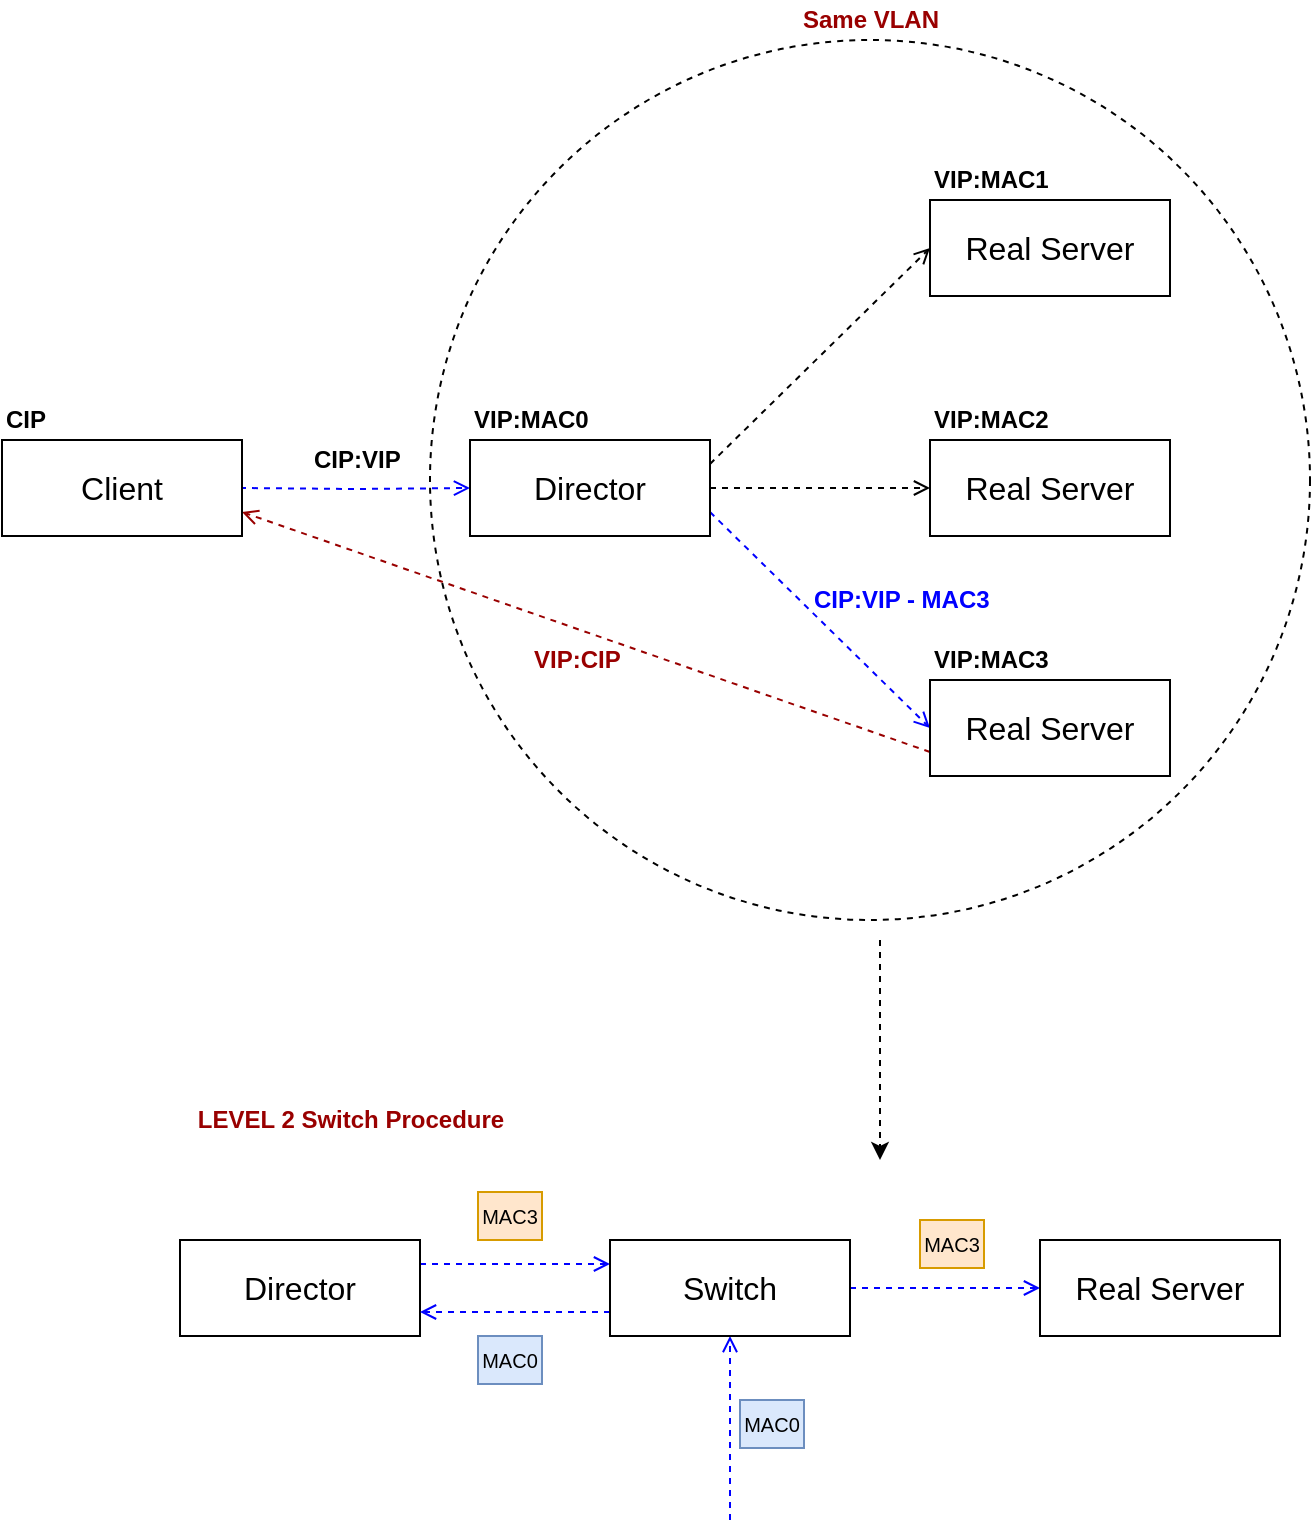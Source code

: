 <mxfile version="12.9.3" type="device" pages="3"><diagram id="Kjecu3GusWb0qDJGCROz" name="dr"><mxGraphModel dx="946" dy="725" grid="1" gridSize="10" guides="1" tooltips="1" connect="1" arrows="1" fold="1" page="1" pageScale="1" pageWidth="850" pageHeight="1100" math="0" shadow="0"><root><mxCell id="0"/><mxCell id="1" parent="0"/><mxCell id="YvLNnMdYkZcn_CE0Vqp_-21" value="" style="ellipse;whiteSpace=wrap;html=1;aspect=fixed;fillColor=none;fontSize=12;fontColor=#0000FF;align=left;dashed=1;" vertex="1" parent="1"><mxGeometry x="275" y="120" width="440" height="440" as="geometry"/></mxCell><mxCell id="YvLNnMdYkZcn_CE0Vqp_-6" style="edgeStyle=orthogonalEdgeStyle;rounded=0;orthogonalLoop=1;jettySize=auto;html=1;fontSize=16;endArrow=open;endFill=0;strokeColor=#0000FF;dashed=1;" edge="1" parent="1" target="YvLNnMdYkZcn_CE0Vqp_-2"><mxGeometry relative="1" as="geometry"><mxPoint x="180" y="344" as="sourcePoint"/></mxGeometry></mxCell><mxCell id="YvLNnMdYkZcn_CE0Vqp_-7" style="edgeStyle=orthogonalEdgeStyle;rounded=0;orthogonalLoop=1;jettySize=auto;html=1;exitX=1;exitY=0.5;exitDx=0;exitDy=0;entryX=0;entryY=0.5;entryDx=0;entryDy=0;endArrow=open;endFill=0;fontSize=16;dashed=1;" edge="1" parent="1" source="YvLNnMdYkZcn_CE0Vqp_-2" target="YvLNnMdYkZcn_CE0Vqp_-3"><mxGeometry relative="1" as="geometry"/></mxCell><mxCell id="YvLNnMdYkZcn_CE0Vqp_-8" style="rounded=0;orthogonalLoop=1;jettySize=auto;html=1;exitX=1;exitY=0.25;exitDx=0;exitDy=0;entryX=0;entryY=0.5;entryDx=0;entryDy=0;endArrow=open;endFill=0;fontSize=16;dashed=1;" edge="1" parent="1" source="YvLNnMdYkZcn_CE0Vqp_-2" target="YvLNnMdYkZcn_CE0Vqp_-5"><mxGeometry relative="1" as="geometry"/></mxCell><mxCell id="YvLNnMdYkZcn_CE0Vqp_-9" style="rounded=0;orthogonalLoop=1;jettySize=auto;html=1;exitX=1;exitY=0.75;exitDx=0;exitDy=0;entryX=0;entryY=0.5;entryDx=0;entryDy=0;endArrow=open;endFill=0;fontSize=16;dashed=1;strokeColor=#0000FF;" edge="1" parent="1" source="YvLNnMdYkZcn_CE0Vqp_-2" target="YvLNnMdYkZcn_CE0Vqp_-4"><mxGeometry relative="1" as="geometry"/></mxCell><mxCell id="YvLNnMdYkZcn_CE0Vqp_-2" value="Director" style="rounded=0;whiteSpace=wrap;html=1;fontSize=16;" vertex="1" parent="1"><mxGeometry x="295" y="320" width="120" height="48" as="geometry"/></mxCell><mxCell id="YvLNnMdYkZcn_CE0Vqp_-3" value="Real Server" style="rounded=0;whiteSpace=wrap;html=1;fontSize=16;" vertex="1" parent="1"><mxGeometry x="525" y="320" width="120" height="48" as="geometry"/></mxCell><mxCell id="YvLNnMdYkZcn_CE0Vqp_-18" style="edgeStyle=none;rounded=0;orthogonalLoop=1;jettySize=auto;html=1;exitX=0;exitY=0.75;exitDx=0;exitDy=0;entryX=1;entryY=0.75;entryDx=0;entryDy=0;dashed=1;endArrow=open;endFill=0;strokeColor=#990000;fontSize=12;" edge="1" parent="1" source="YvLNnMdYkZcn_CE0Vqp_-4" target="MSuoQoBJ8TNsL5n-mQsN-1"><mxGeometry relative="1" as="geometry"><mxPoint x="175.971" y="360.971" as="targetPoint"/></mxGeometry></mxCell><mxCell id="YvLNnMdYkZcn_CE0Vqp_-4" value="Real Server" style="rounded=0;whiteSpace=wrap;html=1;fontSize=16;" vertex="1" parent="1"><mxGeometry x="525" y="440" width="120" height="48" as="geometry"/></mxCell><mxCell id="YvLNnMdYkZcn_CE0Vqp_-5" value="Real Server" style="rounded=0;whiteSpace=wrap;html=1;fontSize=16;" vertex="1" parent="1"><mxGeometry x="525" y="200" width="120" height="48" as="geometry"/></mxCell><mxCell id="YvLNnMdYkZcn_CE0Vqp_-11" value="VIP:MAC1" style="text;html=1;align=left;verticalAlign=middle;resizable=0;points=[];autosize=1;fontSize=12;fontStyle=1" vertex="1" parent="1"><mxGeometry x="525" y="180" width="70" height="20" as="geometry"/></mxCell><mxCell id="YvLNnMdYkZcn_CE0Vqp_-13" value="VIP:MAC3" style="text;html=1;align=left;verticalAlign=middle;resizable=0;points=[];autosize=1;fontSize=12;fontStyle=1" vertex="1" parent="1"><mxGeometry x="525" y="420" width="70" height="20" as="geometry"/></mxCell><mxCell id="YvLNnMdYkZcn_CE0Vqp_-17" value="CIP:VIP - MAC3" style="text;html=1;align=left;verticalAlign=middle;resizable=0;points=[];autosize=1;fontSize=12;fontStyle=1;fontColor=#0000FF;" vertex="1" parent="1"><mxGeometry x="465" y="390" width="100" height="20" as="geometry"/></mxCell><mxCell id="YvLNnMdYkZcn_CE0Vqp_-19" value="VIP:CIP" style="text;html=1;align=left;verticalAlign=middle;resizable=0;points=[];autosize=1;fontSize=12;fontStyle=1;fontColor=#990000;" vertex="1" parent="1"><mxGeometry x="325" y="420" width="60" height="20" as="geometry"/></mxCell><mxCell id="YvLNnMdYkZcn_CE0Vqp_-22" value="&lt;b&gt;Same VLAN&lt;/b&gt;" style="text;html=1;align=center;verticalAlign=middle;resizable=0;points=[];autosize=1;fontSize=12;fontColor=#990000;" vertex="1" parent="1"><mxGeometry x="455" y="100" width="80" height="20" as="geometry"/></mxCell><mxCell id="YvLNnMdYkZcn_CE0Vqp_-27" style="edgeStyle=none;rounded=0;orthogonalLoop=1;jettySize=auto;html=1;exitX=1;exitY=0.25;exitDx=0;exitDy=0;entryX=0;entryY=0.25;entryDx=0;entryDy=0;dashed=1;endArrow=open;endFill=0;strokeColor=#0000FF;fontSize=12;fontColor=#990000;" edge="1" parent="1" source="YvLNnMdYkZcn_CE0Vqp_-24" target="YvLNnMdYkZcn_CE0Vqp_-25"><mxGeometry relative="1" as="geometry"/></mxCell><mxCell id="YvLNnMdYkZcn_CE0Vqp_-28" value="" style="edgeStyle=none;rounded=0;orthogonalLoop=1;jettySize=auto;html=1;dashed=1;endArrow=open;endFill=0;strokeColor=#0000FF;fontSize=12;fontColor=#000000;entryX=0.5;entryY=1;entryDx=0;entryDy=0;" edge="1" parent="1" target="YvLNnMdYkZcn_CE0Vqp_-25"><mxGeometry relative="1" as="geometry"><mxPoint x="70" y="744" as="targetPoint"/><mxPoint x="425" y="860" as="sourcePoint"/></mxGeometry></mxCell><mxCell id="YvLNnMdYkZcn_CE0Vqp_-24" value="Director" style="rounded=0;whiteSpace=wrap;html=1;fontSize=16;" vertex="1" parent="1"><mxGeometry x="150" y="720" width="120" height="48" as="geometry"/></mxCell><mxCell id="YvLNnMdYkZcn_CE0Vqp_-29" style="edgeStyle=none;rounded=0;orthogonalLoop=1;jettySize=auto;html=1;exitX=1;exitY=0.5;exitDx=0;exitDy=0;entryX=0;entryY=0.5;entryDx=0;entryDy=0;dashed=1;endArrow=open;endFill=0;strokeColor=#0000FF;fontSize=12;fontColor=#990000;" edge="1" parent="1" source="YvLNnMdYkZcn_CE0Vqp_-25" target="YvLNnMdYkZcn_CE0Vqp_-26"><mxGeometry relative="1" as="geometry"/></mxCell><mxCell id="YvLNnMdYkZcn_CE0Vqp_-35" style="edgeStyle=none;rounded=0;orthogonalLoop=1;jettySize=auto;html=1;exitX=0;exitY=0.75;exitDx=0;exitDy=0;entryX=1;entryY=0.75;entryDx=0;entryDy=0;dashed=1;endArrow=open;endFill=0;strokeColor=#0000FF;fontSize=10;fontColor=#990000;" edge="1" parent="1" source="YvLNnMdYkZcn_CE0Vqp_-25" target="YvLNnMdYkZcn_CE0Vqp_-24"><mxGeometry relative="1" as="geometry"/></mxCell><mxCell id="YvLNnMdYkZcn_CE0Vqp_-25" value="Switch" style="rounded=0;whiteSpace=wrap;html=1;fontSize=16;" vertex="1" parent="1"><mxGeometry x="365" y="720" width="120" height="48" as="geometry"/></mxCell><mxCell id="YvLNnMdYkZcn_CE0Vqp_-26" value="Real Server" style="rounded=0;whiteSpace=wrap;html=1;fontSize=16;" vertex="1" parent="1"><mxGeometry x="580" y="720" width="120" height="48" as="geometry"/></mxCell><mxCell id="YvLNnMdYkZcn_CE0Vqp_-30" value="MAC0" style="rounded=0;whiteSpace=wrap;html=1;fontSize=10;fillColor=#dae8fc;strokeColor=#6c8ebf;" vertex="1" parent="1"><mxGeometry x="430" y="800" width="32" height="24" as="geometry"/></mxCell><mxCell id="YvLNnMdYkZcn_CE0Vqp_-31" value="MAC3" style="rounded=0;whiteSpace=wrap;html=1;fontSize=10;fillColor=#ffe6cc;strokeColor=#d79b00;" vertex="1" parent="1"><mxGeometry x="299" y="696" width="32" height="24" as="geometry"/></mxCell><mxCell id="YvLNnMdYkZcn_CE0Vqp_-32" value="MAC3" style="rounded=0;whiteSpace=wrap;html=1;fontSize=10;fillColor=#ffe6cc;strokeColor=#d79b00;" vertex="1" parent="1"><mxGeometry x="520" y="710" width="32" height="24" as="geometry"/></mxCell><mxCell id="YvLNnMdYkZcn_CE0Vqp_-33" value="&lt;b&gt;LEVEL 2 Switch Procedure&lt;/b&gt;" style="text;html=1;align=center;verticalAlign=middle;resizable=0;points=[];autosize=1;fontSize=12;fontColor=#990000;" vertex="1" parent="1"><mxGeometry x="150" y="650" width="170" height="20" as="geometry"/></mxCell><mxCell id="YvLNnMdYkZcn_CE0Vqp_-36" value="MAC0" style="rounded=0;whiteSpace=wrap;html=1;fontSize=10;fillColor=#dae8fc;strokeColor=#6c8ebf;" vertex="1" parent="1"><mxGeometry x="299" y="768" width="32" height="24" as="geometry"/></mxCell><mxCell id="MSuoQoBJ8TNsL5n-mQsN-1" value="Client" style="rounded=0;whiteSpace=wrap;html=1;fontSize=16;" vertex="1" parent="1"><mxGeometry x="61" y="320" width="120" height="48" as="geometry"/></mxCell><mxCell id="MSuoQoBJ8TNsL5n-mQsN-2" value="VIP:MAC0" style="text;html=1;align=left;verticalAlign=middle;resizable=0;points=[];autosize=1;fontSize=12;fontStyle=1" vertex="1" parent="1"><mxGeometry x="295" y="300" width="70" height="20" as="geometry"/></mxCell><mxCell id="MSuoQoBJ8TNsL5n-mQsN-3" value="VIP:MAC2" style="text;html=1;align=left;verticalAlign=middle;resizable=0;points=[];autosize=1;fontSize=12;fontStyle=1" vertex="1" parent="1"><mxGeometry x="525" y="300" width="70" height="20" as="geometry"/></mxCell><mxCell id="MSuoQoBJ8TNsL5n-mQsN-4" value="CIP" style="text;html=1;align=left;verticalAlign=middle;resizable=0;points=[];autosize=1;fontSize=12;fontStyle=1" vertex="1" parent="1"><mxGeometry x="61" y="300" width="40" height="20" as="geometry"/></mxCell><mxCell id="MSuoQoBJ8TNsL5n-mQsN-5" value="CIP:VIP" style="text;html=1;align=left;verticalAlign=middle;resizable=0;points=[];autosize=1;fontSize=12;fontStyle=1" vertex="1" parent="1"><mxGeometry x="215" y="320" width="60" height="20" as="geometry"/></mxCell><mxCell id="AKqm1l9WmxUFmBejeCFl-1" value="" style="endArrow=classic;html=1;dashed=1;strokeColor=#000000;fontSize=10;fontColor=#000000;" edge="1" parent="1"><mxGeometry width="50" height="50" relative="1" as="geometry"><mxPoint x="500" y="570" as="sourcePoint"/><mxPoint x="500" y="680" as="targetPoint"/></mxGeometry></mxCell></root></mxGraphModel></diagram><diagram id="bB02y28cTHQ3I2fHOLBx" name="nat"><mxGraphModel dx="946" dy="725" grid="1" gridSize="10" guides="1" tooltips="1" connect="1" arrows="1" fold="1" page="1" pageScale="1" pageWidth="850" pageHeight="1100" math="0" shadow="0"><root><mxCell id="09g1miA1svH2KKTpEEr9-0"/><mxCell id="09g1miA1svH2KKTpEEr9-1" parent="09g1miA1svH2KKTpEEr9-0"/><mxCell id="brSvD-cJh62Or0uXLVPB-22" value="" style="rounded=0;whiteSpace=wrap;html=1;fillColor=none;fontSize=10;fontColor=#000000;align=left;dashed=1;" vertex="1" parent="09g1miA1svH2KKTpEEr9-1"><mxGeometry x="215" y="690" width="565" height="230" as="geometry"/></mxCell><mxCell id="brSvD-cJh62Or0uXLVPB-21" value="" style="rounded=0;whiteSpace=wrap;html=1;fillColor=none;fontSize=10;fontColor=#000000;align=left;dashed=1;" vertex="1" parent="09g1miA1svH2KKTpEEr9-1"><mxGeometry x="400" y="740" width="350" height="160" as="geometry"/></mxCell><mxCell id="ZRVW0YZA4WX33Sp5FTbv-0" value="" style="ellipse;whiteSpace=wrap;html=1;aspect=fixed;fillColor=none;fontSize=12;fontColor=#0000FF;align=left;dashed=1;" vertex="1" parent="09g1miA1svH2KKTpEEr9-1"><mxGeometry x="310" y="130" width="440" height="440" as="geometry"/></mxCell><mxCell id="09g1miA1svH2KKTpEEr9-2" style="edgeStyle=orthogonalEdgeStyle;rounded=0;orthogonalLoop=1;jettySize=auto;html=1;fontSize=16;endArrow=open;endFill=0;strokeColor=#0000FF;exitX=1;exitY=0.25;exitDx=0;exitDy=0;entryX=0;entryY=0.25;entryDx=0;entryDy=0;dashed=1;" edge="1" parent="09g1miA1svH2KKTpEEr9-1" source="09g1miA1svH2KKTpEEr9-20" target="09g1miA1svH2KKTpEEr9-7"><mxGeometry relative="1" as="geometry"><mxPoint x="210.971" y="337.029" as="sourcePoint"/><mxPoint x="300" y="337" as="targetPoint"/></mxGeometry></mxCell><mxCell id="09g1miA1svH2KKTpEEr9-4" style="edgeStyle=orthogonalEdgeStyle;rounded=0;orthogonalLoop=1;jettySize=auto;html=1;exitX=1;exitY=0.5;exitDx=0;exitDy=0;entryX=0;entryY=0.5;entryDx=0;entryDy=0;endArrow=open;endFill=0;fontSize=16;dashed=1;" edge="1" parent="09g1miA1svH2KKTpEEr9-1" source="09g1miA1svH2KKTpEEr9-7" target="09g1miA1svH2KKTpEEr9-8"><mxGeometry relative="1" as="geometry"/></mxCell><mxCell id="09g1miA1svH2KKTpEEr9-5" style="rounded=0;orthogonalLoop=1;jettySize=auto;html=1;exitX=1;exitY=0.25;exitDx=0;exitDy=0;entryX=0;entryY=0.5;entryDx=0;entryDy=0;endArrow=open;endFill=0;fontSize=16;dashed=1;" edge="1" parent="09g1miA1svH2KKTpEEr9-1" source="09g1miA1svH2KKTpEEr9-7" target="09g1miA1svH2KKTpEEr9-11"><mxGeometry relative="1" as="geometry"/></mxCell><mxCell id="09g1miA1svH2KKTpEEr9-6" style="rounded=0;orthogonalLoop=1;jettySize=auto;html=1;exitX=1;exitY=0.75;exitDx=0;exitDy=0;entryX=0;entryY=0.5;entryDx=0;entryDy=0;endArrow=open;endFill=0;fontSize=16;dashed=1;strokeColor=#0000FF;" edge="1" parent="09g1miA1svH2KKTpEEr9-1" source="09g1miA1svH2KKTpEEr9-7" target="09g1miA1svH2KKTpEEr9-10"><mxGeometry relative="1" as="geometry"/></mxCell><mxCell id="09g1miA1svH2KKTpEEr9-23" style="edgeStyle=none;rounded=0;orthogonalLoop=1;jettySize=auto;html=1;exitX=0;exitY=0.75;exitDx=0;exitDy=0;entryX=1;entryY=0.75;entryDx=0;entryDy=0;dashed=1;endArrow=open;endFill=0;strokeColor=#990000;fontSize=10;fontColor=#000000;" edge="1" parent="09g1miA1svH2KKTpEEr9-1" source="09g1miA1svH2KKTpEEr9-7" target="09g1miA1svH2KKTpEEr9-20"><mxGeometry relative="1" as="geometry"/></mxCell><mxCell id="09g1miA1svH2KKTpEEr9-7" value="Director" style="rounded=0;whiteSpace=wrap;html=1;fontSize=16;" vertex="1" parent="09g1miA1svH2KKTpEEr9-1"><mxGeometry x="330" y="330" width="120" height="48" as="geometry"/></mxCell><mxCell id="09g1miA1svH2KKTpEEr9-8" value="Real Server" style="rounded=0;whiteSpace=wrap;html=1;fontSize=16;" vertex="1" parent="09g1miA1svH2KKTpEEr9-1"><mxGeometry x="560" y="330" width="120" height="48" as="geometry"/></mxCell><mxCell id="09g1miA1svH2KKTpEEr9-9" style="edgeStyle=none;rounded=0;orthogonalLoop=1;jettySize=auto;html=1;exitX=0;exitY=0.75;exitDx=0;exitDy=0;entryX=0.75;entryY=1;entryDx=0;entryDy=0;dashed=1;endArrow=open;endFill=0;strokeColor=#990000;fontSize=12;" edge="1" parent="09g1miA1svH2KKTpEEr9-1" source="09g1miA1svH2KKTpEEr9-10" target="09g1miA1svH2KKTpEEr9-7"><mxGeometry relative="1" as="geometry"/></mxCell><mxCell id="09g1miA1svH2KKTpEEr9-10" value="Real Server" style="rounded=0;whiteSpace=wrap;html=1;fontSize=16;" vertex="1" parent="09g1miA1svH2KKTpEEr9-1"><mxGeometry x="560" y="450" width="120" height="48" as="geometry"/></mxCell><mxCell id="09g1miA1svH2KKTpEEr9-11" value="Real Server" style="rounded=0;whiteSpace=wrap;html=1;fontSize=16;" vertex="1" parent="09g1miA1svH2KKTpEEr9-1"><mxGeometry x="560" y="210" width="120" height="48" as="geometry"/></mxCell><mxCell id="09g1miA1svH2KKTpEEr9-13" value="RIP" style="text;html=1;align=left;verticalAlign=middle;resizable=0;points=[];autosize=1;fontSize=12;fontStyle=1" vertex="1" parent="09g1miA1svH2KKTpEEr9-1"><mxGeometry x="560" y="190" width="40" height="20" as="geometry"/></mxCell><mxCell id="09g1miA1svH2KKTpEEr9-15" value="RIP" style="text;html=1;align=left;verticalAlign=middle;resizable=0;points=[];autosize=1;fontSize=12;fontStyle=1" vertex="1" parent="09g1miA1svH2KKTpEEr9-1"><mxGeometry x="560" y="430" width="40" height="20" as="geometry"/></mxCell><mxCell id="09g1miA1svH2KKTpEEr9-16" value="CIP" style="text;html=1;align=left;verticalAlign=middle;resizable=0;points=[];autosize=1;fontSize=12;fontStyle=1" vertex="1" parent="09g1miA1svH2KKTpEEr9-1"><mxGeometry x="100" y="310" width="40" height="20" as="geometry"/></mxCell><mxCell id="09g1miA1svH2KKTpEEr9-17" value="CIP:VIP" style="text;html=1;align=left;verticalAlign=middle;resizable=0;points=[];autosize=1;fontSize=12;fontStyle=1" vertex="1" parent="09g1miA1svH2KKTpEEr9-1"><mxGeometry x="240" y="320" width="60" height="20" as="geometry"/></mxCell><mxCell id="09g1miA1svH2KKTpEEr9-18" value="CIP:RIP" style="text;html=1;align=left;verticalAlign=middle;resizable=0;points=[];autosize=1;fontSize=12;fontStyle=1;fontColor=#0000FF;" vertex="1" parent="09g1miA1svH2KKTpEEr9-1"><mxGeometry x="500" y="400" width="60" height="20" as="geometry"/></mxCell><mxCell id="09g1miA1svH2KKTpEEr9-19" value="RIP:CIP" style="text;html=1;align=left;verticalAlign=middle;resizable=0;points=[];autosize=1;fontSize=12;fontStyle=1;fontColor=#990000;" vertex="1" parent="09g1miA1svH2KKTpEEr9-1"><mxGeometry x="420" y="420" width="60" height="20" as="geometry"/></mxCell><mxCell id="09g1miA1svH2KKTpEEr9-20" value="Client" style="rounded=0;whiteSpace=wrap;html=1;fontSize=16;" vertex="1" parent="09g1miA1svH2KKTpEEr9-1"><mxGeometry x="100" y="330" width="120" height="48" as="geometry"/></mxCell><mxCell id="09g1miA1svH2KKTpEEr9-21" value="VIP" style="text;html=1;align=left;verticalAlign=middle;resizable=0;points=[];autosize=1;fontSize=12;fontStyle=1" vertex="1" parent="09g1miA1svH2KKTpEEr9-1"><mxGeometry x="330" y="310" width="30" height="20" as="geometry"/></mxCell><mxCell id="09g1miA1svH2KKTpEEr9-22" value="RIP" style="text;html=1;align=left;verticalAlign=middle;resizable=0;points=[];autosize=1;fontSize=12;fontStyle=1" vertex="1" parent="09g1miA1svH2KKTpEEr9-1"><mxGeometry x="560" y="310" width="40" height="20" as="geometry"/></mxCell><mxCell id="09g1miA1svH2KKTpEEr9-24" value="VIP:CIP" style="text;html=1;align=left;verticalAlign=middle;resizable=0;points=[];autosize=1;fontSize=12;fontStyle=1;fontColor=#990000;" vertex="1" parent="09g1miA1svH2KKTpEEr9-1"><mxGeometry x="260" y="370" width="60" height="20" as="geometry"/></mxCell><mxCell id="UFnVGNxL1Bb2AI_KMcZi-0" value="&lt;b&gt;Same VLAN&lt;/b&gt;" style="text;html=1;align=center;verticalAlign=middle;resizable=0;points=[];autosize=1;fontSize=12;fontColor=#990000;" vertex="1" parent="09g1miA1svH2KKTpEEr9-1"><mxGeometry x="490" y="110" width="80" height="20" as="geometry"/></mxCell><mxCell id="brSvD-cJh62Or0uXLVPB-16" style="edgeStyle=none;rounded=0;orthogonalLoop=1;jettySize=auto;html=1;exitX=1;exitY=0.25;exitDx=0;exitDy=0;entryX=0;entryY=0.25;entryDx=0;entryDy=0;dashed=1;endArrow=open;endFill=0;strokeColor=#0000FF;fontSize=10;fontColor=#000000;" edge="1" parent="09g1miA1svH2KKTpEEr9-1" source="brSvD-cJh62Or0uXLVPB-1" target="brSvD-cJh62Or0uXLVPB-4"><mxGeometry relative="1" as="geometry"/></mxCell><mxCell id="brSvD-cJh62Or0uXLVPB-19" style="edgeStyle=none;rounded=0;orthogonalLoop=1;jettySize=auto;html=1;exitX=0.25;exitY=0;exitDx=0;exitDy=0;entryX=0.25;entryY=1;entryDx=0;entryDy=0;dashed=1;endArrow=open;endFill=0;strokeColor=#990000;fontSize=10;fontColor=#000000;" edge="1" parent="09g1miA1svH2KKTpEEr9-1" source="brSvD-cJh62Or0uXLVPB-1" target="brSvD-cJh62Or0uXLVPB-11"><mxGeometry relative="1" as="geometry"/></mxCell><mxCell id="brSvD-cJh62Or0uXLVPB-1" value="Director" style="rounded=0;whiteSpace=wrap;html=1;fontSize=16;" vertex="1" parent="09g1miA1svH2KKTpEEr9-1"><mxGeometry x="240" y="830" width="120" height="48" as="geometry"/></mxCell><mxCell id="brSvD-cJh62Or0uXLVPB-2" style="edgeStyle=none;rounded=0;orthogonalLoop=1;jettySize=auto;html=1;exitX=1;exitY=0.25;exitDx=0;exitDy=0;entryX=0;entryY=0.25;entryDx=0;entryDy=0;dashed=1;endArrow=open;endFill=0;strokeColor=#0000FF;fontSize=12;fontColor=#990000;" edge="1" parent="09g1miA1svH2KKTpEEr9-1" source="brSvD-cJh62Or0uXLVPB-4" target="brSvD-cJh62Or0uXLVPB-5"><mxGeometry relative="1" as="geometry"/></mxCell><mxCell id="brSvD-cJh62Or0uXLVPB-18" style="edgeStyle=none;rounded=0;orthogonalLoop=1;jettySize=auto;html=1;exitX=0;exitY=0.75;exitDx=0;exitDy=0;entryX=1;entryY=0.75;entryDx=0;entryDy=0;dashed=1;endArrow=open;endFill=0;strokeColor=#990000;fontSize=10;fontColor=#000000;" edge="1" parent="09g1miA1svH2KKTpEEr9-1" source="brSvD-cJh62Or0uXLVPB-4" target="brSvD-cJh62Or0uXLVPB-1"><mxGeometry relative="1" as="geometry"/></mxCell><mxCell id="brSvD-cJh62Or0uXLVPB-4" value="Switch" style="rounded=0;whiteSpace=wrap;html=1;fontSize=16;" vertex="1" parent="09g1miA1svH2KKTpEEr9-1"><mxGeometry x="420" y="830" width="120" height="48" as="geometry"/></mxCell><mxCell id="brSvD-cJh62Or0uXLVPB-17" style="edgeStyle=none;rounded=0;orthogonalLoop=1;jettySize=auto;html=1;exitX=0;exitY=0.75;exitDx=0;exitDy=0;entryX=1;entryY=0.75;entryDx=0;entryDy=0;dashed=1;endArrow=open;endFill=0;strokeColor=#990000;fontSize=10;fontColor=#000000;" edge="1" parent="09g1miA1svH2KKTpEEr9-1" source="brSvD-cJh62Or0uXLVPB-5" target="brSvD-cJh62Or0uXLVPB-4"><mxGeometry relative="1" as="geometry"/></mxCell><mxCell id="brSvD-cJh62Or0uXLVPB-5" value="Real Server" style="rounded=0;whiteSpace=wrap;html=1;fontSize=16;" vertex="1" parent="09g1miA1svH2KKTpEEr9-1"><mxGeometry x="605" y="830" width="120" height="48" as="geometry"/></mxCell><mxCell id="brSvD-cJh62Or0uXLVPB-15" style="edgeStyle=none;rounded=0;orthogonalLoop=1;jettySize=auto;html=1;exitX=0.75;exitY=1;exitDx=0;exitDy=0;entryX=0.75;entryY=0;entryDx=0;entryDy=0;dashed=1;endArrow=open;endFill=0;strokeColor=#0000FF;fontSize=10;fontColor=#000000;" edge="1" parent="09g1miA1svH2KKTpEEr9-1" source="brSvD-cJh62Or0uXLVPB-11" target="brSvD-cJh62Or0uXLVPB-1"><mxGeometry relative="1" as="geometry"/></mxCell><mxCell id="brSvD-cJh62Or0uXLVPB-20" style="edgeStyle=none;rounded=0;orthogonalLoop=1;jettySize=auto;html=1;exitX=0;exitY=0.75;exitDx=0;exitDy=0;entryX=1;entryY=0.75;entryDx=0;entryDy=0;dashed=1;endArrow=open;endFill=0;strokeColor=#990000;fontSize=10;fontColor=#000000;" edge="1" parent="09g1miA1svH2KKTpEEr9-1" source="brSvD-cJh62Or0uXLVPB-11" target="brSvD-cJh62Or0uXLVPB-13"><mxGeometry relative="1" as="geometry"/></mxCell><mxCell id="brSvD-cJh62Or0uXLVPB-11" value="Switch" style="rounded=0;whiteSpace=wrap;html=1;fontSize=16;" vertex="1" parent="09g1miA1svH2KKTpEEr9-1"><mxGeometry x="240" y="730" width="120" height="48" as="geometry"/></mxCell><mxCell id="brSvD-cJh62Or0uXLVPB-14" style="edgeStyle=none;rounded=0;orthogonalLoop=1;jettySize=auto;html=1;exitX=1;exitY=0.25;exitDx=0;exitDy=0;entryX=0;entryY=0.25;entryDx=0;entryDy=0;dashed=1;endArrow=open;endFill=0;strokeColor=#0000FF;fontSize=10;fontColor=#000000;" edge="1" parent="09g1miA1svH2KKTpEEr9-1" source="brSvD-cJh62Or0uXLVPB-13" target="brSvD-cJh62Or0uXLVPB-11"><mxGeometry relative="1" as="geometry"/></mxCell><mxCell id="brSvD-cJh62Or0uXLVPB-13" value="Client" style="rounded=0;whiteSpace=wrap;html=1;fontSize=16;" vertex="1" parent="09g1miA1svH2KKTpEEr9-1"><mxGeometry x="60" y="730" width="120" height="48" as="geometry"/></mxCell><mxCell id="brSvD-cJh62Or0uXLVPB-23" value="VLAN" style="text;html=1;align=left;verticalAlign=middle;resizable=0;points=[];autosize=1;fontSize=12;fontStyle=1;fontColor=#990000;" vertex="1" parent="09g1miA1svH2KKTpEEr9-1"><mxGeometry x="420" y="744" width="50" height="20" as="geometry"/></mxCell><mxCell id="brSvD-cJh62Or0uXLVPB-24" value="LAN" style="text;html=1;align=left;verticalAlign=middle;resizable=0;points=[];autosize=1;fontSize=12;fontStyle=1;fontColor=#990000;" vertex="1" parent="09g1miA1svH2KKTpEEr9-1"><mxGeometry x="240" y="700" width="40" height="20" as="geometry"/></mxCell><mxCell id="brSvD-cJh62Or0uXLVPB-25" value="Gateway: Director" style="text;html=1;align=left;verticalAlign=middle;resizable=0;points=[];autosize=1;fontSize=12;fontStyle=1;fontColor=#990000;" vertex="1" parent="09g1miA1svH2KKTpEEr9-1"><mxGeometry x="605" y="810" width="120" height="20" as="geometry"/></mxCell><mxCell id="H-Yko_Mxn5FVtbwlpGKg-0" value="&lt;b&gt;NAT Procedure&lt;/b&gt;" style="text;html=1;align=center;verticalAlign=middle;resizable=0;points=[];autosize=1;fontSize=12;fontColor=#990000;" vertex="1" parent="09g1miA1svH2KKTpEEr9-1"><mxGeometry x="215" y="670" width="100" height="20" as="geometry"/></mxCell><mxCell id="bk4eTGjGMOhdVERwDk8L-0" value="" style="endArrow=classic;html=1;dashed=1;strokeColor=#000000;fontSize=10;fontColor=#000000;" edge="1" parent="09g1miA1svH2KKTpEEr9-1"><mxGeometry width="50" height="50" relative="1" as="geometry"><mxPoint x="529.5" y="590" as="sourcePoint"/><mxPoint x="529.5" y="680" as="targetPoint"/></mxGeometry></mxCell></root></mxGraphModel></diagram><diagram id="bOl4_7WKxAz-lHOZfjgb" name="full-nat"><mxGraphModel dx="946" dy="725" grid="1" gridSize="10" guides="1" tooltips="1" connect="1" arrows="1" fold="1" page="1" pageScale="1" pageWidth="850" pageHeight="1100" math="0" shadow="0"><root><mxCell id="Mpq4NzrjR1mL-NAUvPFZ-0"/><mxCell id="Mpq4NzrjR1mL-NAUvPFZ-1" parent="Mpq4NzrjR1mL-NAUvPFZ-0"/><mxCell id="LjCpurjY0i_Ib5WsSJ8l-42" value="" style="rounded=0;whiteSpace=wrap;html=1;dashed=1;fillColor=none;fontSize=10;fontColor=#000000;align=left;strokeColor=#7F00FF;strokeWidth=2;" vertex="1" parent="Mpq4NzrjR1mL-NAUvPFZ-1"><mxGeometry x="430" y="250" width="140" height="50" as="geometry"/></mxCell><mxCell id="LjCpurjY0i_Ib5WsSJ8l-1" value="" style="rounded=0;whiteSpace=wrap;html=1;fillColor=none;fontSize=10;fontColor=#000000;align=left;dashed=1;" vertex="1" parent="Mpq4NzrjR1mL-NAUvPFZ-1"><mxGeometry x="420" y="549" width="350" height="160" as="geometry"/></mxCell><mxCell id="LjCpurjY0i_Ib5WsSJ8l-3" style="edgeStyle=orthogonalEdgeStyle;rounded=0;orthogonalLoop=1;jettySize=auto;html=1;fontSize=16;endArrow=open;endFill=0;strokeColor=#0000FF;exitX=1;exitY=0.25;exitDx=0;exitDy=0;entryX=0;entryY=0.25;entryDx=0;entryDy=0;dashed=1;" edge="1" parent="Mpq4NzrjR1mL-NAUvPFZ-1" source="LjCpurjY0i_Ib5WsSJ8l-19" target="LjCpurjY0i_Ib5WsSJ8l-8"><mxGeometry relative="1" as="geometry"><mxPoint x="230.971" y="197.029" as="sourcePoint"/><mxPoint x="320" y="197" as="targetPoint"/></mxGeometry></mxCell><mxCell id="LjCpurjY0i_Ib5WsSJ8l-4" style="edgeStyle=orthogonalEdgeStyle;rounded=0;orthogonalLoop=1;jettySize=auto;html=1;exitX=1;exitY=0.5;exitDx=0;exitDy=0;entryX=0;entryY=0.5;entryDx=0;entryDy=0;endArrow=open;endFill=0;fontSize=16;dashed=1;" edge="1" parent="Mpq4NzrjR1mL-NAUvPFZ-1" source="LjCpurjY0i_Ib5WsSJ8l-8" target="LjCpurjY0i_Ib5WsSJ8l-9"><mxGeometry relative="1" as="geometry"/></mxCell><mxCell id="LjCpurjY0i_Ib5WsSJ8l-5" style="rounded=0;orthogonalLoop=1;jettySize=auto;html=1;exitX=1;exitY=0.25;exitDx=0;exitDy=0;entryX=0;entryY=0.5;entryDx=0;entryDy=0;endArrow=open;endFill=0;fontSize=16;dashed=1;" edge="1" parent="Mpq4NzrjR1mL-NAUvPFZ-1" source="LjCpurjY0i_Ib5WsSJ8l-8" target="LjCpurjY0i_Ib5WsSJ8l-12"><mxGeometry relative="1" as="geometry"/></mxCell><mxCell id="LjCpurjY0i_Ib5WsSJ8l-6" style="rounded=0;orthogonalLoop=1;jettySize=auto;html=1;exitX=1;exitY=0.75;exitDx=0;exitDy=0;entryX=0;entryY=0.5;entryDx=0;entryDy=0;endArrow=open;endFill=0;fontSize=16;dashed=1;strokeColor=#0000FF;" edge="1" parent="Mpq4NzrjR1mL-NAUvPFZ-1" source="LjCpurjY0i_Ib5WsSJ8l-8" target="LjCpurjY0i_Ib5WsSJ8l-11"><mxGeometry relative="1" as="geometry"/></mxCell><mxCell id="LjCpurjY0i_Ib5WsSJ8l-7" style="edgeStyle=none;rounded=0;orthogonalLoop=1;jettySize=auto;html=1;exitX=0;exitY=0.75;exitDx=0;exitDy=0;entryX=1;entryY=0.75;entryDx=0;entryDy=0;dashed=1;endArrow=open;endFill=0;strokeColor=#990000;fontSize=10;fontColor=#000000;" edge="1" parent="Mpq4NzrjR1mL-NAUvPFZ-1" source="LjCpurjY0i_Ib5WsSJ8l-8" target="LjCpurjY0i_Ib5WsSJ8l-19"><mxGeometry relative="1" as="geometry"/></mxCell><mxCell id="LjCpurjY0i_Ib5WsSJ8l-8" value="Director" style="rounded=0;whiteSpace=wrap;html=1;fontSize=16;" vertex="1" parent="Mpq4NzrjR1mL-NAUvPFZ-1"><mxGeometry x="350" y="190" width="120" height="48" as="geometry"/></mxCell><mxCell id="LjCpurjY0i_Ib5WsSJ8l-9" value="Real Server" style="rounded=0;whiteSpace=wrap;html=1;fontSize=16;" vertex="1" parent="Mpq4NzrjR1mL-NAUvPFZ-1"><mxGeometry x="580" y="190" width="120" height="48" as="geometry"/></mxCell><mxCell id="LjCpurjY0i_Ib5WsSJ8l-10" style="edgeStyle=none;rounded=0;orthogonalLoop=1;jettySize=auto;html=1;exitX=0;exitY=0.75;exitDx=0;exitDy=0;entryX=0.75;entryY=1;entryDx=0;entryDy=0;dashed=1;endArrow=open;endFill=0;strokeColor=#990000;fontSize=12;" edge="1" parent="Mpq4NzrjR1mL-NAUvPFZ-1" source="LjCpurjY0i_Ib5WsSJ8l-11" target="LjCpurjY0i_Ib5WsSJ8l-8"><mxGeometry relative="1" as="geometry"/></mxCell><mxCell id="LjCpurjY0i_Ib5WsSJ8l-11" value="Real Server" style="rounded=0;whiteSpace=wrap;html=1;fontSize=16;" vertex="1" parent="Mpq4NzrjR1mL-NAUvPFZ-1"><mxGeometry x="580" y="310" width="120" height="48" as="geometry"/></mxCell><mxCell id="LjCpurjY0i_Ib5WsSJ8l-12" value="Real Server" style="rounded=0;whiteSpace=wrap;html=1;fontSize=16;" vertex="1" parent="Mpq4NzrjR1mL-NAUvPFZ-1"><mxGeometry x="580" y="70" width="120" height="48" as="geometry"/></mxCell><mxCell id="LjCpurjY0i_Ib5WsSJ8l-13" value="RIP" style="text;html=1;align=left;verticalAlign=middle;resizable=0;points=[];autosize=1;fontSize=12;fontStyle=1" vertex="1" parent="Mpq4NzrjR1mL-NAUvPFZ-1"><mxGeometry x="580" y="50" width="40" height="20" as="geometry"/></mxCell><mxCell id="LjCpurjY0i_Ib5WsSJ8l-14" value="RIP" style="text;html=1;align=left;verticalAlign=middle;resizable=0;points=[];autosize=1;fontSize=12;fontStyle=1" vertex="1" parent="Mpq4NzrjR1mL-NAUvPFZ-1"><mxGeometry x="580" y="290" width="40" height="20" as="geometry"/></mxCell><mxCell id="LjCpurjY0i_Ib5WsSJ8l-15" value="CIP" style="text;html=1;align=left;verticalAlign=middle;resizable=0;points=[];autosize=1;fontSize=12;fontStyle=1" vertex="1" parent="Mpq4NzrjR1mL-NAUvPFZ-1"><mxGeometry x="120" y="170" width="40" height="20" as="geometry"/></mxCell><mxCell id="LjCpurjY0i_Ib5WsSJ8l-16" value="CIP:VIP" style="text;html=1;align=left;verticalAlign=middle;resizable=0;points=[];autosize=1;fontSize=12;fontStyle=1" vertex="1" parent="Mpq4NzrjR1mL-NAUvPFZ-1"><mxGeometry x="260" y="180" width="60" height="20" as="geometry"/></mxCell><mxCell id="LjCpurjY0i_Ib5WsSJ8l-17" value="VIP:RIP" style="text;html=1;align=left;verticalAlign=middle;resizable=0;points=[];autosize=1;fontSize=12;fontStyle=1;fontColor=#0000FF;" vertex="1" parent="Mpq4NzrjR1mL-NAUvPFZ-1"><mxGeometry x="520" y="260" width="60" height="20" as="geometry"/></mxCell><mxCell id="LjCpurjY0i_Ib5WsSJ8l-18" value="RIP:VIP" style="text;html=1;align=left;verticalAlign=middle;resizable=0;points=[];autosize=1;fontSize=12;fontStyle=1;fontColor=#990000;" vertex="1" parent="Mpq4NzrjR1mL-NAUvPFZ-1"><mxGeometry x="440" y="280" width="60" height="20" as="geometry"/></mxCell><mxCell id="LjCpurjY0i_Ib5WsSJ8l-19" value="Client" style="rounded=0;whiteSpace=wrap;html=1;fontSize=16;" vertex="1" parent="Mpq4NzrjR1mL-NAUvPFZ-1"><mxGeometry x="120" y="190" width="120" height="48" as="geometry"/></mxCell><mxCell id="LjCpurjY0i_Ib5WsSJ8l-20" value="VIP" style="text;html=1;align=left;verticalAlign=middle;resizable=0;points=[];autosize=1;fontSize=12;fontStyle=1" vertex="1" parent="Mpq4NzrjR1mL-NAUvPFZ-1"><mxGeometry x="350" y="170" width="30" height="20" as="geometry"/></mxCell><mxCell id="LjCpurjY0i_Ib5WsSJ8l-21" value="RIP" style="text;html=1;align=left;verticalAlign=middle;resizable=0;points=[];autosize=1;fontSize=12;fontStyle=1" vertex="1" parent="Mpq4NzrjR1mL-NAUvPFZ-1"><mxGeometry x="580" y="170" width="40" height="20" as="geometry"/></mxCell><mxCell id="LjCpurjY0i_Ib5WsSJ8l-22" value="VIP:CIP" style="text;html=1;align=left;verticalAlign=middle;resizable=0;points=[];autosize=1;fontSize=12;fontStyle=1;fontColor=#990000;" vertex="1" parent="Mpq4NzrjR1mL-NAUvPFZ-1"><mxGeometry x="280" y="230" width="60" height="20" as="geometry"/></mxCell><mxCell id="LjCpurjY0i_Ib5WsSJ8l-24" style="edgeStyle=none;rounded=0;orthogonalLoop=1;jettySize=auto;html=1;exitX=1;exitY=0.25;exitDx=0;exitDy=0;entryX=0;entryY=0.25;entryDx=0;entryDy=0;dashed=1;endArrow=open;endFill=0;strokeColor=#0000FF;fontSize=10;fontColor=#000000;" edge="1" parent="Mpq4NzrjR1mL-NAUvPFZ-1" source="LjCpurjY0i_Ib5WsSJ8l-26" target="LjCpurjY0i_Ib5WsSJ8l-29"><mxGeometry relative="1" as="geometry"/></mxCell><mxCell id="LjCpurjY0i_Ib5WsSJ8l-26" value="Director" style="rounded=0;whiteSpace=wrap;html=1;fontSize=16;" vertex="1" parent="Mpq4NzrjR1mL-NAUvPFZ-1"><mxGeometry x="260" y="639" width="120" height="48" as="geometry"/></mxCell><mxCell id="LjCpurjY0i_Ib5WsSJ8l-27" style="edgeStyle=none;rounded=0;orthogonalLoop=1;jettySize=auto;html=1;exitX=1;exitY=0.25;exitDx=0;exitDy=0;entryX=0;entryY=0.25;entryDx=0;entryDy=0;dashed=1;endArrow=open;endFill=0;strokeColor=#0000FF;fontSize=12;fontColor=#990000;" edge="1" parent="Mpq4NzrjR1mL-NAUvPFZ-1" source="LjCpurjY0i_Ib5WsSJ8l-29" target="LjCpurjY0i_Ib5WsSJ8l-31"><mxGeometry relative="1" as="geometry"/></mxCell><mxCell id="LjCpurjY0i_Ib5WsSJ8l-28" style="edgeStyle=none;rounded=0;orthogonalLoop=1;jettySize=auto;html=1;exitX=0;exitY=0.75;exitDx=0;exitDy=0;entryX=1;entryY=0.75;entryDx=0;entryDy=0;dashed=1;endArrow=open;endFill=0;strokeColor=#990000;fontSize=10;fontColor=#000000;" edge="1" parent="Mpq4NzrjR1mL-NAUvPFZ-1" source="LjCpurjY0i_Ib5WsSJ8l-29" target="LjCpurjY0i_Ib5WsSJ8l-26"><mxGeometry relative="1" as="geometry"/></mxCell><mxCell id="LjCpurjY0i_Ib5WsSJ8l-29" value="Switch" style="rounded=0;whiteSpace=wrap;html=1;fontSize=16;" vertex="1" parent="Mpq4NzrjR1mL-NAUvPFZ-1"><mxGeometry x="440" y="639" width="120" height="48" as="geometry"/></mxCell><mxCell id="LjCpurjY0i_Ib5WsSJ8l-30" style="edgeStyle=none;rounded=0;orthogonalLoop=1;jettySize=auto;html=1;exitX=0;exitY=0.75;exitDx=0;exitDy=0;entryX=1;entryY=0.75;entryDx=0;entryDy=0;dashed=1;endArrow=open;endFill=0;strokeColor=#990000;fontSize=10;fontColor=#000000;" edge="1" parent="Mpq4NzrjR1mL-NAUvPFZ-1" source="LjCpurjY0i_Ib5WsSJ8l-31" target="LjCpurjY0i_Ib5WsSJ8l-29"><mxGeometry relative="1" as="geometry"/></mxCell><mxCell id="LjCpurjY0i_Ib5WsSJ8l-31" value="Real Server" style="rounded=0;whiteSpace=wrap;html=1;fontSize=16;" vertex="1" parent="Mpq4NzrjR1mL-NAUvPFZ-1"><mxGeometry x="625" y="639" width="120" height="48" as="geometry"/></mxCell><mxCell id="LjCpurjY0i_Ib5WsSJ8l-33" style="edgeStyle=none;rounded=0;orthogonalLoop=1;jettySize=auto;html=1;exitX=0;exitY=0.75;exitDx=0;exitDy=0;entryX=1;entryY=0.75;entryDx=0;entryDy=0;dashed=1;endArrow=open;endFill=0;strokeColor=#990000;fontSize=10;fontColor=#000000;" edge="1" parent="Mpq4NzrjR1mL-NAUvPFZ-1" source="LjCpurjY0i_Ib5WsSJ8l-26" target="LjCpurjY0i_Ib5WsSJ8l-43"><mxGeometry relative="1" as="geometry"><mxPoint x="260" y="575" as="sourcePoint"/></mxGeometry></mxCell><mxCell id="LjCpurjY0i_Ib5WsSJ8l-35" style="edgeStyle=none;rounded=0;orthogonalLoop=1;jettySize=auto;html=1;exitX=1;exitY=0.25;exitDx=0;exitDy=0;entryX=0;entryY=0.25;entryDx=0;entryDy=0;dashed=1;endArrow=open;endFill=0;strokeColor=#0000FF;fontSize=10;fontColor=#000000;" edge="1" parent="Mpq4NzrjR1mL-NAUvPFZ-1" source="LjCpurjY0i_Ib5WsSJ8l-43" target="LjCpurjY0i_Ib5WsSJ8l-26"><mxGeometry relative="1" as="geometry"><mxPoint x="260" y="551" as="targetPoint"/></mxGeometry></mxCell><mxCell id="LjCpurjY0i_Ib5WsSJ8l-37" value="LAN" style="text;html=1;align=left;verticalAlign=middle;resizable=0;points=[];autosize=1;fontSize=12;fontStyle=1;fontColor=#990000;" vertex="1" parent="Mpq4NzrjR1mL-NAUvPFZ-1"><mxGeometry x="440" y="553" width="40" height="20" as="geometry"/></mxCell><mxCell id="LjCpurjY0i_Ib5WsSJ8l-40" value="&lt;b&gt;Full-NAT Procedure&lt;/b&gt;" style="text;html=1;align=center;verticalAlign=middle;resizable=0;points=[];autosize=1;fontSize=12;fontColor=#990000;" vertex="1" parent="Mpq4NzrjR1mL-NAUvPFZ-1"><mxGeometry x="80" y="519" width="130" height="20" as="geometry"/></mxCell><mxCell id="LjCpurjY0i_Ib5WsSJ8l-41" value="" style="endArrow=classic;html=1;dashed=1;strokeColor=#000000;fontSize=10;fontColor=#000000;" edge="1" parent="Mpq4NzrjR1mL-NAUvPFZ-1"><mxGeometry width="50" height="50" relative="1" as="geometry"><mxPoint x="429" y="370" as="sourcePoint"/><mxPoint x="429" y="460" as="targetPoint"/></mxGeometry></mxCell><mxCell id="LjCpurjY0i_Ib5WsSJ8l-43" value="Client" style="rounded=0;whiteSpace=wrap;html=1;fontSize=16;" vertex="1" parent="Mpq4NzrjR1mL-NAUvPFZ-1"><mxGeometry x="80" y="639" width="120" height="48" as="geometry"/></mxCell></root></mxGraphModel></diagram></mxfile>